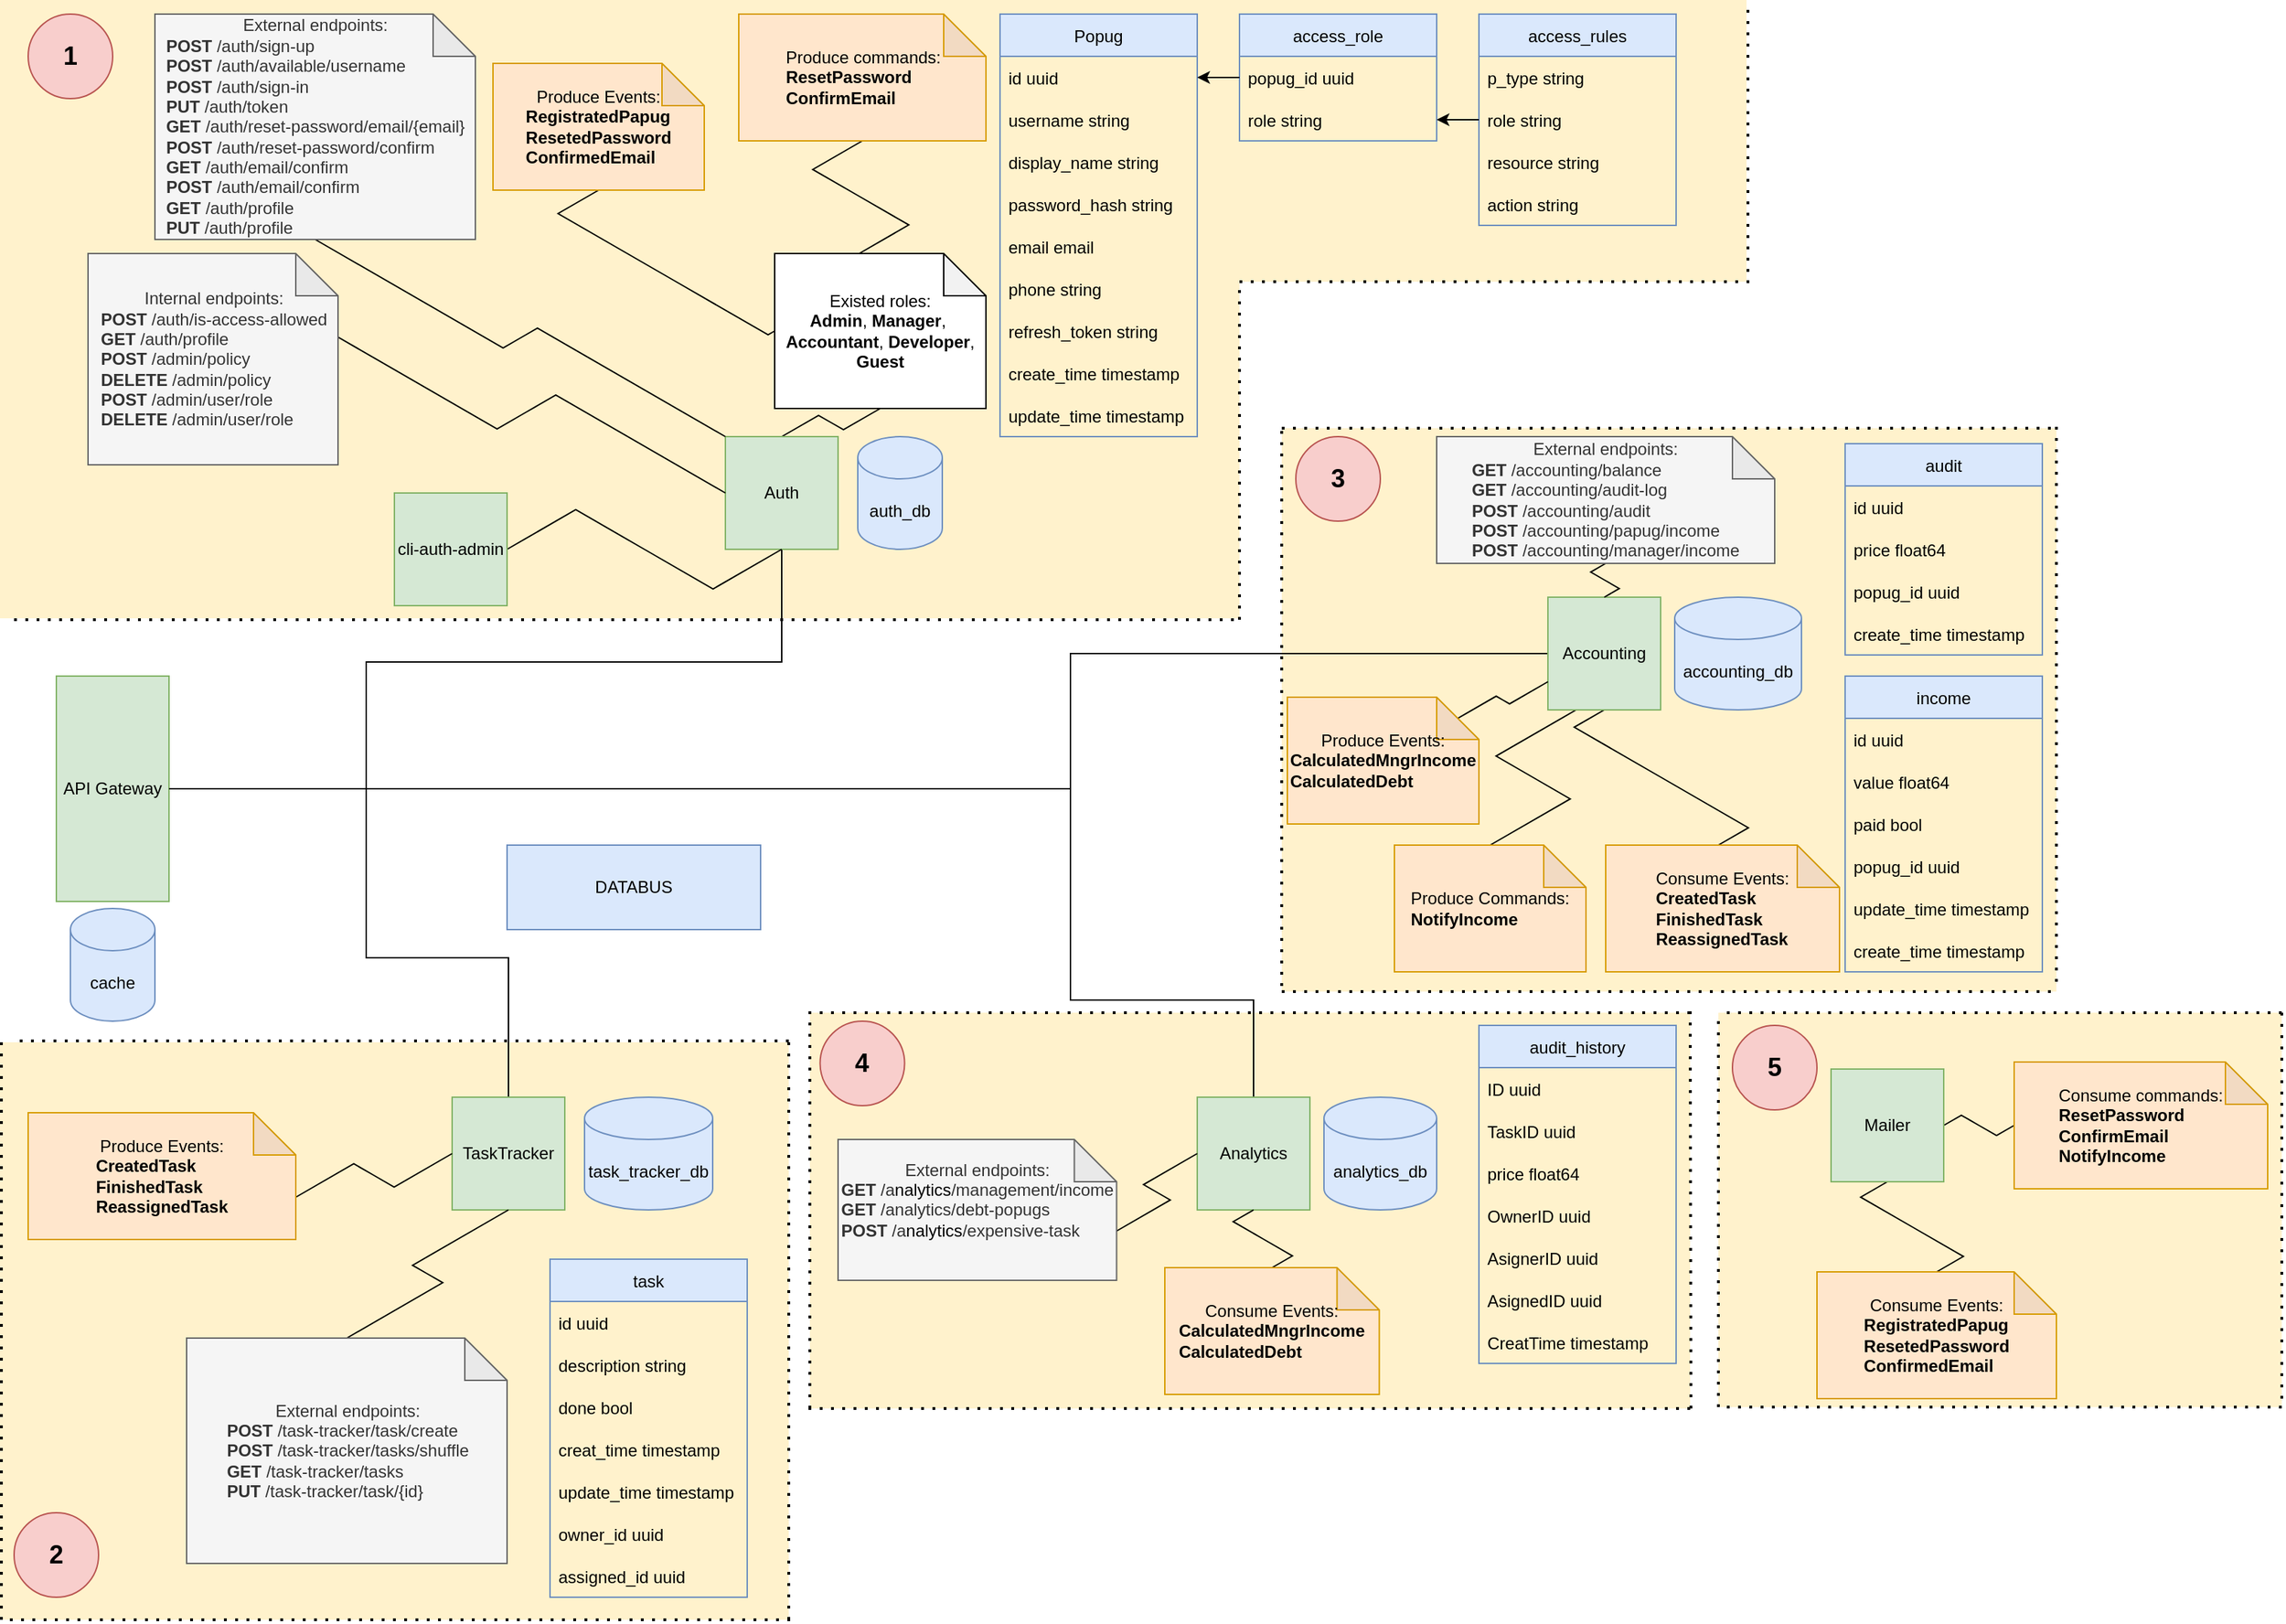 <mxfile version="18.0.0" type="device"><diagram id="__xToNq5GQ69KZgp6MwL" name="Страница 1"><mxGraphModel dx="1106" dy="796" grid="1" gridSize="10" guides="1" tooltips="1" connect="1" arrows="1" fold="1" page="1" pageScale="1" pageWidth="1654" pageHeight="1169" math="0" shadow="0"><root><mxCell id="0"/><mxCell id="1" parent="0"/><mxCell id="4u7bZz7aiI_gYYsydLOz-188" value="" style="rounded=0;whiteSpace=wrap;html=1;fontSize=18;fillColor=#fff2cc;strokeColor=none;fontColor=none;noLabel=1;" parent="1" vertex="1"><mxGeometry y="740" width="560" height="410" as="geometry"/></mxCell><mxCell id="4u7bZz7aiI_gYYsydLOz-187" value="" style="rounded=0;whiteSpace=wrap;html=1;fontSize=18;fillColor=#fff2cc;strokeColor=none;fontColor=none;noLabel=1;" parent="1" vertex="1"><mxGeometry x="575" y="719" width="625" height="281" as="geometry"/></mxCell><mxCell id="4u7bZz7aiI_gYYsydLOz-186" value="" style="rounded=0;whiteSpace=wrap;html=1;fontSize=18;fillColor=#fff2cc;strokeColor=none;fontColor=none;noLabel=1;" parent="1" vertex="1"><mxGeometry x="1220" y="719" width="400" height="280" as="geometry"/></mxCell><mxCell id="4u7bZz7aiI_gYYsydLOz-185" value="" style="rounded=0;whiteSpace=wrap;html=1;fontSize=18;fillColor=#fff2cc;strokeColor=none;fontColor=none;noLabel=1;" parent="1" vertex="1"><mxGeometry x="910" y="304" width="550" height="400" as="geometry"/></mxCell><mxCell id="4u7bZz7aiI_gYYsydLOz-184" value="" style="rounded=0;whiteSpace=wrap;html=1;fontSize=18;fillColor=#fff2cc;strokeColor=none;fontColor=none;noLabel=1;" parent="1" vertex="1"><mxGeometry x="880" width="360" height="200" as="geometry"/></mxCell><mxCell id="4u7bZz7aiI_gYYsydLOz-183" value="" style="rounded=0;whiteSpace=wrap;html=1;fontSize=18;fillColor=#fff2cc;strokeColor=none;fontColor=none;noLabel=1;" parent="1" vertex="1"><mxGeometry width="880" height="439" as="geometry"/></mxCell><mxCell id="4u7bZz7aiI_gYYsydLOz-97" style="edgeStyle=orthogonalEdgeStyle;rounded=0;orthogonalLoop=1;jettySize=auto;html=1;exitX=1;exitY=0.5;exitDx=0;exitDy=0;entryX=0.5;entryY=1;entryDx=0;entryDy=0;startArrow=none;startFill=0;endArrow=none;endFill=0;elbow=vertical;" parent="1" source="4u7bZz7aiI_gYYsydLOz-1" target="4u7bZz7aiI_gYYsydLOz-2" edge="1"><mxGeometry relative="1" as="geometry"><Array as="points"><mxPoint x="260" y="560"/><mxPoint x="260" y="470"/><mxPoint x="555" y="470"/></Array></mxGeometry></mxCell><mxCell id="4u7bZz7aiI_gYYsydLOz-128" style="edgeStyle=orthogonalEdgeStyle;rounded=0;orthogonalLoop=1;jettySize=auto;html=1;exitX=1;exitY=0.5;exitDx=0;exitDy=0;entryX=0;entryY=0.5;entryDx=0;entryDy=0;startArrow=none;startFill=0;endArrow=none;endFill=0;" parent="1" source="4u7bZz7aiI_gYYsydLOz-1" target="4u7bZz7aiI_gYYsydLOz-102" edge="1"><mxGeometry relative="1" as="geometry"><Array as="points"><mxPoint x="760" y="560"/><mxPoint x="760" y="464"/></Array></mxGeometry></mxCell><mxCell id="4u7bZz7aiI_gYYsydLOz-129" style="edgeStyle=orthogonalEdgeStyle;rounded=0;orthogonalLoop=1;jettySize=auto;html=1;exitX=1;exitY=0.5;exitDx=0;exitDy=0;entryX=0.5;entryY=0;entryDx=0;entryDy=0;startArrow=none;startFill=0;endArrow=none;endFill=0;" parent="1" source="4u7bZz7aiI_gYYsydLOz-1" target="4u7bZz7aiI_gYYsydLOz-98" edge="1"><mxGeometry relative="1" as="geometry"><Array as="points"><mxPoint x="260" y="560"/><mxPoint x="260" y="680"/><mxPoint x="361" y="680"/></Array></mxGeometry></mxCell><mxCell id="4u7bZz7aiI_gYYsydLOz-1" value="API Gateway" style="rounded=0;whiteSpace=wrap;html=1;fillColor=#d5e8d4;strokeColor=#82b366;" parent="1" vertex="1"><mxGeometry x="40" y="480" width="80" height="160" as="geometry"/></mxCell><mxCell id="p-TZPxzxsnnMnJphkP3P-1" style="edgeStyle=isometricEdgeStyle;rounded=0;orthogonalLoop=1;jettySize=auto;html=1;exitX=0.5;exitY=0;exitDx=0;exitDy=0;entryX=0.5;entryY=1;entryDx=0;entryDy=0;entryPerimeter=0;endArrow=none;endFill=0;" edge="1" parent="1" source="4u7bZz7aiI_gYYsydLOz-2" target="4u7bZz7aiI_gYYsydLOz-53"><mxGeometry relative="1" as="geometry"/></mxCell><mxCell id="4u7bZz7aiI_gYYsydLOz-2" value="Auth" style="rounded=0;whiteSpace=wrap;html=1;fillColor=#d5e8d4;strokeColor=#82b366;" parent="1" vertex="1"><mxGeometry x="515" y="310" width="80" height="80" as="geometry"/></mxCell><mxCell id="4u7bZz7aiI_gYYsydLOz-6" value="task" style="swimlane;fontStyle=0;childLayout=stackLayout;horizontal=1;startSize=30;horizontalStack=0;resizeParent=1;resizeParentMax=0;resizeLast=0;collapsible=1;marginBottom=0;fillColor=#dae8fc;strokeColor=#6c8ebf;" parent="1" vertex="1"><mxGeometry x="390.5" y="894" width="140" height="240" as="geometry"/></mxCell><mxCell id="4u7bZz7aiI_gYYsydLOz-7" value="id uuid" style="text;strokeColor=none;fillColor=none;align=left;verticalAlign=middle;spacingLeft=4;spacingRight=4;overflow=hidden;points=[[0,0.5],[1,0.5]];portConstraint=eastwest;rotatable=0;" parent="4u7bZz7aiI_gYYsydLOz-6" vertex="1"><mxGeometry y="30" width="140" height="30" as="geometry"/></mxCell><mxCell id="4u7bZz7aiI_gYYsydLOz-8" value="description string" style="text;strokeColor=none;fillColor=none;align=left;verticalAlign=middle;spacingLeft=4;spacingRight=4;overflow=hidden;points=[[0,0.5],[1,0.5]];portConstraint=eastwest;rotatable=0;" parent="4u7bZz7aiI_gYYsydLOz-6" vertex="1"><mxGeometry y="60" width="140" height="30" as="geometry"/></mxCell><mxCell id="4u7bZz7aiI_gYYsydLOz-9" value="done bool" style="text;strokeColor=none;fillColor=none;align=left;verticalAlign=middle;spacingLeft=4;spacingRight=4;overflow=hidden;points=[[0,0.5],[1,0.5]];portConstraint=eastwest;rotatable=0;" parent="4u7bZz7aiI_gYYsydLOz-6" vertex="1"><mxGeometry y="90" width="140" height="30" as="geometry"/></mxCell><mxCell id="4u7bZz7aiI_gYYsydLOz-12" value="creat_time timestamp" style="text;strokeColor=none;fillColor=none;align=left;verticalAlign=middle;spacingLeft=4;spacingRight=4;overflow=hidden;points=[[0,0.5],[1,0.5]];portConstraint=eastwest;rotatable=0;" parent="4u7bZz7aiI_gYYsydLOz-6" vertex="1"><mxGeometry y="120" width="140" height="30" as="geometry"/></mxCell><mxCell id="4u7bZz7aiI_gYYsydLOz-13" value="update_time timestamp" style="text;strokeColor=none;fillColor=none;align=left;verticalAlign=middle;spacingLeft=4;spacingRight=4;overflow=hidden;points=[[0,0.5],[1,0.5]];portConstraint=eastwest;rotatable=0;" parent="4u7bZz7aiI_gYYsydLOz-6" vertex="1"><mxGeometry y="150" width="140" height="30" as="geometry"/></mxCell><mxCell id="4u7bZz7aiI_gYYsydLOz-10" value="owner_id uuid" style="text;strokeColor=none;fillColor=none;align=left;verticalAlign=middle;spacingLeft=4;spacingRight=4;overflow=hidden;points=[[0,0.5],[1,0.5]];portConstraint=eastwest;rotatable=0;" parent="4u7bZz7aiI_gYYsydLOz-6" vertex="1"><mxGeometry y="180" width="140" height="30" as="geometry"/></mxCell><mxCell id="4u7bZz7aiI_gYYsydLOz-11" value="assigned_id uuid" style="text;strokeColor=none;fillColor=none;align=left;verticalAlign=middle;spacingLeft=4;spacingRight=4;overflow=hidden;points=[[0,0.5],[1,0.5]];portConstraint=eastwest;rotatable=0;" parent="4u7bZz7aiI_gYYsydLOz-6" vertex="1"><mxGeometry y="210" width="140" height="30" as="geometry"/></mxCell><mxCell id="p-TZPxzxsnnMnJphkP3P-7" style="edgeStyle=isometricEdgeStyle;rounded=0;orthogonalLoop=1;jettySize=auto;html=1;exitX=1;exitY=0.5;exitDx=0;exitDy=0;entryX=0;entryY=0.5;entryDx=0;entryDy=0;entryPerimeter=0;endArrow=none;endFill=0;" edge="1" parent="1" source="4u7bZz7aiI_gYYsydLOz-49" target="p-TZPxzxsnnMnJphkP3P-6"><mxGeometry relative="1" as="geometry"/></mxCell><mxCell id="p-TZPxzxsnnMnJphkP3P-9" style="edgeStyle=isometricEdgeStyle;rounded=0;orthogonalLoop=1;jettySize=auto;html=1;exitX=0.5;exitY=1;exitDx=0;exitDy=0;entryX=0.5;entryY=0;entryDx=0;entryDy=0;entryPerimeter=0;endArrow=none;endFill=0;" edge="1" parent="1" source="4u7bZz7aiI_gYYsydLOz-49" target="p-TZPxzxsnnMnJphkP3P-8"><mxGeometry relative="1" as="geometry"/></mxCell><mxCell id="4u7bZz7aiI_gYYsydLOz-49" value="Mailer" style="rounded=0;whiteSpace=wrap;html=1;fillColor=#d5e8d4;strokeColor=#82b366;" parent="1" vertex="1"><mxGeometry x="1300" y="759" width="80" height="80" as="geometry"/></mxCell><mxCell id="4u7bZz7aiI_gYYsydLOz-52" value="auth_db" style="shape=cylinder3;whiteSpace=wrap;html=1;boundedLbl=1;backgroundOutline=1;size=15;fillColor=#dae8fc;strokeColor=#6c8ebf;" parent="1" vertex="1"><mxGeometry x="609" y="310" width="60" height="80" as="geometry"/></mxCell><mxCell id="4u7bZz7aiI_gYYsydLOz-53" value="Existed roles:&lt;br&gt;&lt;b&gt;Admin&lt;/b&gt;, &lt;b&gt;Manager&lt;/b&gt;,&amp;nbsp;&lt;br&gt;&lt;b&gt;Accountant&lt;/b&gt;, &lt;b&gt;Developer&lt;/b&gt;, &lt;b&gt;Guest&lt;/b&gt;" style="shape=note;whiteSpace=wrap;html=1;backgroundOutline=1;darkOpacity=0.05;" parent="1" vertex="1"><mxGeometry x="550" y="180" width="150" height="110" as="geometry"/></mxCell><mxCell id="4u7bZz7aiI_gYYsydLOz-59" style="edgeStyle=isometricEdgeStyle;rounded=0;orthogonalLoop=1;jettySize=auto;html=1;exitX=0.5;exitY=1;exitDx=0;exitDy=0;exitPerimeter=0;entryX=0;entryY=0;entryDx=0;entryDy=0;endArrow=none;endFill=0;elbow=vertical;" parent="1" source="4u7bZz7aiI_gYYsydLOz-58" target="4u7bZz7aiI_gYYsydLOz-2" edge="1"><mxGeometry relative="1" as="geometry"/></mxCell><mxCell id="4u7bZz7aiI_gYYsydLOz-58" value="External endpoints:&lt;br&gt;&lt;div style=&quot;text-align: justify&quot;&gt;&lt;b&gt;POST&lt;/b&gt;&lt;span&gt; /auth/sign-up&lt;/span&gt;&lt;/div&gt;&lt;div style=&quot;text-align: justify&quot;&gt;&lt;b&gt;POST&lt;/b&gt; /auth/available/username&lt;br&gt;&lt;/div&gt;&lt;b&gt;&lt;div style=&quot;text-align: justify&quot;&gt;&lt;b&gt;POST&lt;/b&gt;&lt;span style=&quot;font-weight: normal&quot;&gt; /auth/sign-in&lt;/span&gt;&lt;/div&gt;&lt;/b&gt;&lt;b&gt;&lt;div style=&quot;text-align: justify&quot;&gt;&lt;b&gt;PUT&lt;/b&gt;&lt;span style=&quot;font-weight: normal&quot;&gt; /auth/token&lt;/span&gt;&lt;/div&gt;&lt;/b&gt;&lt;b&gt;&lt;div style=&quot;text-align: justify&quot;&gt;&lt;b&gt;GET&lt;/b&gt;&lt;span style=&quot;font-weight: normal&quot;&gt; /auth/reset-password/email/{email}&lt;/span&gt;&lt;/div&gt;&lt;/b&gt;&lt;b&gt;&lt;div style=&quot;text-align: justify&quot;&gt;&lt;b&gt;POST&lt;/b&gt;&lt;span style=&quot;font-weight: normal&quot;&gt; /auth/reset-password/confirm&lt;/span&gt;&lt;/div&gt;&lt;/b&gt;&lt;b&gt;&lt;div style=&quot;text-align: justify&quot;&gt;&lt;b&gt;GET&lt;/b&gt;&lt;span style=&quot;font-weight: normal&quot;&gt; /auth/email/confirm&lt;/span&gt;&lt;/div&gt;&lt;/b&gt;&lt;b&gt;&lt;div style=&quot;text-align: justify&quot;&gt;&lt;b&gt;POST&lt;/b&gt;&lt;span style=&quot;font-weight: normal&quot;&gt; /auth/email/confirm&lt;/span&gt;&lt;/div&gt;&lt;/b&gt;&lt;b&gt;&lt;div style=&quot;text-align: justify&quot;&gt;&lt;b&gt;GET&lt;/b&gt;&lt;span style=&quot;font-weight: normal&quot;&gt; /auth/profile&lt;/span&gt;&lt;/div&gt;&lt;/b&gt;&lt;b&gt;&lt;div style=&quot;text-align: justify&quot;&gt;&lt;b&gt;PUT&lt;/b&gt;&lt;span style=&quot;font-weight: normal&quot;&gt; /auth/profile&lt;/span&gt;&lt;/div&gt;&lt;/b&gt;" style="shape=note;whiteSpace=wrap;html=1;backgroundOutline=1;darkOpacity=0.05;fillColor=#f5f5f5;fontColor=#333333;strokeColor=#666666;" parent="1" vertex="1"><mxGeometry x="110" y="10" width="227.5" height="160" as="geometry"/></mxCell><mxCell id="4u7bZz7aiI_gYYsydLOz-61" style="edgeStyle=isometricEdgeStyle;rounded=0;orthogonalLoop=1;jettySize=auto;html=1;exitX=0;exitY=0;exitDx=170;exitDy=55;exitPerimeter=0;entryX=0;entryY=0.5;entryDx=0;entryDy=0;endArrow=none;endFill=0;elbow=vertical;" parent="1" source="4u7bZz7aiI_gYYsydLOz-60" target="4u7bZz7aiI_gYYsydLOz-2" edge="1"><mxGeometry relative="1" as="geometry"/></mxCell><mxCell id="4u7bZz7aiI_gYYsydLOz-60" value="Internal endpoints:&lt;br&gt;&lt;div style=&quot;text-align: justify&quot;&gt;&lt;b&gt;POST&lt;/b&gt;&lt;span&gt; /auth/&lt;/span&gt;&lt;span&gt;is-access-allowed&lt;/span&gt;&lt;/div&gt;&lt;div style=&quot;text-align: justify&quot;&gt;&lt;b&gt;GET&lt;/b&gt;&amp;nbsp;/auth/profile&lt;span&gt;&lt;br&gt;&lt;/span&gt;&lt;/div&gt;&lt;div style=&quot;text-align: justify&quot;&gt;&lt;b&gt;POST&lt;/b&gt; /admin/policy&lt;/div&gt;&lt;div style=&quot;text-align: justify&quot;&gt;&lt;b&gt;DELETE&lt;/b&gt; /admin/policy&lt;/div&gt;&lt;div style=&quot;text-align: justify&quot;&gt;&lt;b&gt;POST&lt;/b&gt; /admin/user/role&lt;/div&gt;&lt;div style=&quot;text-align: justify&quot;&gt;&lt;b&gt;DELETE&lt;/b&gt; /admin/user/role&lt;/div&gt;" style="shape=note;whiteSpace=wrap;html=1;backgroundOutline=1;darkOpacity=0.05;fillColor=#f5f5f5;fontColor=#333333;strokeColor=#666666;" parent="1" vertex="1"><mxGeometry x="62.5" y="180" width="177.5" height="150" as="geometry"/></mxCell><mxCell id="4u7bZz7aiI_gYYsydLOz-63" value="Popug" style="swimlane;fontStyle=0;childLayout=stackLayout;horizontal=1;startSize=30;horizontalStack=0;resizeParent=1;resizeParentMax=0;resizeLast=0;collapsible=1;marginBottom=0;fillColor=#dae8fc;strokeColor=#6c8ebf;" parent="1" vertex="1"><mxGeometry x="710" y="10" width="140" height="300" as="geometry"/></mxCell><mxCell id="4u7bZz7aiI_gYYsydLOz-64" value="id uuid" style="text;strokeColor=none;fillColor=none;align=left;verticalAlign=middle;spacingLeft=4;spacingRight=4;overflow=hidden;points=[[0,0.5],[1,0.5]];portConstraint=eastwest;rotatable=0;" parent="4u7bZz7aiI_gYYsydLOz-63" vertex="1"><mxGeometry y="30" width="140" height="30" as="geometry"/></mxCell><mxCell id="4u7bZz7aiI_gYYsydLOz-65" value="username string" style="text;strokeColor=none;fillColor=none;align=left;verticalAlign=middle;spacingLeft=4;spacingRight=4;overflow=hidden;points=[[0,0.5],[1,0.5]];portConstraint=eastwest;rotatable=0;" parent="4u7bZz7aiI_gYYsydLOz-63" vertex="1"><mxGeometry y="60" width="140" height="30" as="geometry"/></mxCell><mxCell id="4u7bZz7aiI_gYYsydLOz-66" value="display_name string" style="text;strokeColor=none;fillColor=none;align=left;verticalAlign=middle;spacingLeft=4;spacingRight=4;overflow=hidden;points=[[0,0.5],[1,0.5]];portConstraint=eastwest;rotatable=0;" parent="4u7bZz7aiI_gYYsydLOz-63" vertex="1"><mxGeometry y="90" width="140" height="30" as="geometry"/></mxCell><mxCell id="4u7bZz7aiI_gYYsydLOz-67" value="password_hash string" style="text;strokeColor=none;fillColor=none;align=left;verticalAlign=middle;spacingLeft=4;spacingRight=4;overflow=hidden;points=[[0,0.5],[1,0.5]];portConstraint=eastwest;rotatable=0;" parent="4u7bZz7aiI_gYYsydLOz-63" vertex="1"><mxGeometry y="120" width="140" height="30" as="geometry"/></mxCell><mxCell id="4u7bZz7aiI_gYYsydLOz-68" value="email email" style="text;strokeColor=none;fillColor=none;align=left;verticalAlign=middle;spacingLeft=4;spacingRight=4;overflow=hidden;points=[[0,0.5],[1,0.5]];portConstraint=eastwest;rotatable=0;" parent="4u7bZz7aiI_gYYsydLOz-63" vertex="1"><mxGeometry y="150" width="140" height="30" as="geometry"/></mxCell><mxCell id="4u7bZz7aiI_gYYsydLOz-69" value="phone string" style="text;strokeColor=none;fillColor=none;align=left;verticalAlign=middle;spacingLeft=4;spacingRight=4;overflow=hidden;points=[[0,0.5],[1,0.5]];portConstraint=eastwest;rotatable=0;" parent="4u7bZz7aiI_gYYsydLOz-63" vertex="1"><mxGeometry y="180" width="140" height="30" as="geometry"/></mxCell><mxCell id="4u7bZz7aiI_gYYsydLOz-70" value="refresh_token string" style="text;strokeColor=none;fillColor=none;align=left;verticalAlign=middle;spacingLeft=4;spacingRight=4;overflow=hidden;points=[[0,0.5],[1,0.5]];portConstraint=eastwest;rotatable=0;" parent="4u7bZz7aiI_gYYsydLOz-63" vertex="1"><mxGeometry y="210" width="140" height="30" as="geometry"/></mxCell><mxCell id="4u7bZz7aiI_gYYsydLOz-71" value="create_time timestamp" style="text;strokeColor=none;fillColor=none;align=left;verticalAlign=middle;spacingLeft=4;spacingRight=4;overflow=hidden;points=[[0,0.5],[1,0.5]];portConstraint=eastwest;rotatable=0;" parent="4u7bZz7aiI_gYYsydLOz-63" vertex="1"><mxGeometry y="240" width="140" height="30" as="geometry"/></mxCell><mxCell id="4u7bZz7aiI_gYYsydLOz-72" value="update_time timestamp" style="text;strokeColor=none;fillColor=none;align=left;verticalAlign=middle;spacingLeft=4;spacingRight=4;overflow=hidden;points=[[0,0.5],[1,0.5]];portConstraint=eastwest;rotatable=0;" parent="4u7bZz7aiI_gYYsydLOz-63" vertex="1"><mxGeometry y="270" width="140" height="30" as="geometry"/></mxCell><mxCell id="4u7bZz7aiI_gYYsydLOz-73" value="access_role" style="swimlane;fontStyle=0;childLayout=stackLayout;horizontal=1;startSize=30;horizontalStack=0;resizeParent=1;resizeParentMax=0;resizeLast=0;collapsible=1;marginBottom=0;fillColor=#dae8fc;strokeColor=#6c8ebf;" parent="1" vertex="1"><mxGeometry x="880" y="10" width="140" height="90" as="geometry"/></mxCell><mxCell id="4u7bZz7aiI_gYYsydLOz-74" value="popug_id uuid" style="text;strokeColor=none;fillColor=none;align=left;verticalAlign=middle;spacingLeft=4;spacingRight=4;overflow=hidden;points=[[0,0.5],[1,0.5]];portConstraint=eastwest;rotatable=0;" parent="4u7bZz7aiI_gYYsydLOz-73" vertex="1"><mxGeometry y="30" width="140" height="30" as="geometry"/></mxCell><mxCell id="4u7bZz7aiI_gYYsydLOz-75" value="role string" style="text;strokeColor=none;fillColor=none;align=left;verticalAlign=middle;spacingLeft=4;spacingRight=4;overflow=hidden;points=[[0,0.5],[1,0.5]];portConstraint=eastwest;rotatable=0;" parent="4u7bZz7aiI_gYYsydLOz-73" vertex="1"><mxGeometry y="60" width="140" height="30" as="geometry"/></mxCell><mxCell id="4u7bZz7aiI_gYYsydLOz-83" value="access_rules" style="swimlane;fontStyle=0;childLayout=stackLayout;horizontal=1;startSize=30;horizontalStack=0;resizeParent=1;resizeParentMax=0;resizeLast=0;collapsible=1;marginBottom=0;fillColor=#dae8fc;strokeColor=#6c8ebf;" parent="1" vertex="1"><mxGeometry x="1050" y="10" width="140" height="150" as="geometry"/></mxCell><mxCell id="4u7bZz7aiI_gYYsydLOz-84" value="p_type string" style="text;strokeColor=none;fillColor=none;align=left;verticalAlign=middle;spacingLeft=4;spacingRight=4;overflow=hidden;points=[[0,0.5],[1,0.5]];portConstraint=eastwest;rotatable=0;" parent="4u7bZz7aiI_gYYsydLOz-83" vertex="1"><mxGeometry y="30" width="140" height="30" as="geometry"/></mxCell><mxCell id="4u7bZz7aiI_gYYsydLOz-85" value="role string" style="text;strokeColor=none;fillColor=none;align=left;verticalAlign=middle;spacingLeft=4;spacingRight=4;overflow=hidden;points=[[0,0.5],[1,0.5]];portConstraint=eastwest;rotatable=0;" parent="4u7bZz7aiI_gYYsydLOz-83" vertex="1"><mxGeometry y="60" width="140" height="30" as="geometry"/></mxCell><mxCell id="4u7bZz7aiI_gYYsydLOz-86" value="resource string" style="text;strokeColor=none;fillColor=none;align=left;verticalAlign=middle;spacingLeft=4;spacingRight=4;overflow=hidden;points=[[0,0.5],[1,0.5]];portConstraint=eastwest;rotatable=0;" parent="4u7bZz7aiI_gYYsydLOz-83" vertex="1"><mxGeometry y="90" width="140" height="30" as="geometry"/></mxCell><mxCell id="4u7bZz7aiI_gYYsydLOz-87" value="action string" style="text;strokeColor=none;fillColor=none;align=left;verticalAlign=middle;spacingLeft=4;spacingRight=4;overflow=hidden;points=[[0,0.5],[1,0.5]];portConstraint=eastwest;rotatable=0;" parent="4u7bZz7aiI_gYYsydLOz-83" vertex="1"><mxGeometry y="120" width="140" height="30" as="geometry"/></mxCell><mxCell id="4u7bZz7aiI_gYYsydLOz-90" style="rounded=0;orthogonalLoop=1;jettySize=auto;html=1;exitX=1;exitY=0.5;exitDx=0;exitDy=0;entryX=0;entryY=0.5;entryDx=0;entryDy=0;endArrow=none;endFill=0;elbow=vertical;startArrow=classic;startFill=1;" parent="1" source="4u7bZz7aiI_gYYsydLOz-64" target="4u7bZz7aiI_gYYsydLOz-74" edge="1"><mxGeometry relative="1" as="geometry"/></mxCell><mxCell id="4u7bZz7aiI_gYYsydLOz-92" style="edgeStyle=none;rounded=0;orthogonalLoop=1;jettySize=auto;html=1;exitX=1;exitY=0.5;exitDx=0;exitDy=0;entryX=0;entryY=0.5;entryDx=0;entryDy=0;startArrow=classic;startFill=1;endArrow=none;endFill=0;elbow=vertical;" parent="1" source="4u7bZz7aiI_gYYsydLOz-75" target="4u7bZz7aiI_gYYsydLOz-85" edge="1"><mxGeometry relative="1" as="geometry"/></mxCell><mxCell id="4u7bZz7aiI_gYYsydLOz-93" value="" style="endArrow=none;dashed=1;html=1;dashPattern=1 3;strokeWidth=2;rounded=0;elbow=vertical;" parent="1" edge="1"><mxGeometry width="50" height="50" relative="1" as="geometry"><mxPoint x="10" y="440" as="sourcePoint"/><mxPoint x="880" y="440" as="targetPoint"/></mxGeometry></mxCell><mxCell id="4u7bZz7aiI_gYYsydLOz-94" value="" style="endArrow=none;dashed=1;html=1;dashPattern=1 3;strokeWidth=2;rounded=0;elbow=vertical;" parent="1" edge="1"><mxGeometry width="50" height="50" relative="1" as="geometry"><mxPoint x="880" y="440" as="sourcePoint"/><mxPoint x="880" y="200" as="targetPoint"/></mxGeometry></mxCell><mxCell id="4u7bZz7aiI_gYYsydLOz-95" value="" style="endArrow=none;dashed=1;html=1;dashPattern=1 3;strokeWidth=2;rounded=0;elbow=vertical;" parent="1" edge="1"><mxGeometry width="50" height="50" relative="1" as="geometry"><mxPoint x="880" y="200" as="sourcePoint"/><mxPoint x="1240" y="200" as="targetPoint"/><Array as="points"><mxPoint x="1070" y="200"/></Array></mxGeometry></mxCell><mxCell id="4u7bZz7aiI_gYYsydLOz-96" value="" style="endArrow=none;dashed=1;html=1;dashPattern=1 3;strokeWidth=2;rounded=0;elbow=vertical;" parent="1" edge="1"><mxGeometry width="50" height="50" relative="1" as="geometry"><mxPoint x="1241" y="201" as="sourcePoint"/><mxPoint x="1241" y="1" as="targetPoint"/></mxGeometry></mxCell><mxCell id="4u7bZz7aiI_gYYsydLOz-98" value="TaskTracker" style="whiteSpace=wrap;html=1;aspect=fixed;fillColor=#d5e8d4;strokeColor=#82b366;" parent="1" vertex="1"><mxGeometry x="321" y="779" width="80" height="80" as="geometry"/></mxCell><mxCell id="4u7bZz7aiI_gYYsydLOz-99" value="task_tracker_db" style="shape=cylinder3;whiteSpace=wrap;html=1;boundedLbl=1;backgroundOutline=1;size=15;fillColor=#dae8fc;strokeColor=#6c8ebf;" parent="1" vertex="1"><mxGeometry x="415" y="779" width="91" height="80" as="geometry"/></mxCell><mxCell id="4u7bZz7aiI_gYYsydLOz-101" style="edgeStyle=isometricEdgeStyle;rounded=0;orthogonalLoop=1;jettySize=auto;html=1;exitX=0.5;exitY=0;exitDx=0;exitDy=0;exitPerimeter=0;entryX=0.5;entryY=1;entryDx=0;entryDy=0;startArrow=none;startFill=0;endArrow=none;endFill=0;" parent="1" source="4u7bZz7aiI_gYYsydLOz-100" target="4u7bZz7aiI_gYYsydLOz-98" edge="1"><mxGeometry relative="1" as="geometry"/></mxCell><mxCell id="4u7bZz7aiI_gYYsydLOz-100" value="External endpoints:&lt;br&gt;&lt;div style=&quot;text-align: justify&quot;&gt;&lt;b&gt;POST&lt;/b&gt;&lt;span&gt; /task-tracker/task/create&lt;/span&gt;&lt;/div&gt;&lt;div style=&quot;text-align: justify&quot;&gt;&lt;b&gt;POST&lt;/b&gt;&amp;nbsp;/task-tracker/tasks/shuffle&lt;span&gt;&lt;br&gt;&lt;/span&gt;&lt;/div&gt;&lt;div style=&quot;text-align: justify&quot;&gt;&lt;b&gt;GET&lt;/b&gt; /task-tracker/tasks&lt;br&gt;&lt;/div&gt;&lt;div style=&quot;text-align: justify&quot;&gt;&lt;b&gt;PUT&lt;/b&gt; /task-tracker/task/{id}&lt;/div&gt;" style="shape=note;whiteSpace=wrap;html=1;backgroundOutline=1;darkOpacity=0.05;fillColor=#f5f5f5;fontColor=#333333;strokeColor=#666666;" parent="1" vertex="1"><mxGeometry x="132.5" y="950" width="227.5" height="160" as="geometry"/></mxCell><mxCell id="4u7bZz7aiI_gYYsydLOz-121" style="edgeStyle=isometricEdgeStyle;rounded=0;orthogonalLoop=1;jettySize=auto;html=1;exitX=0.25;exitY=1;exitDx=0;exitDy=0;entryX=0.5;entryY=0;entryDx=0;entryDy=0;entryPerimeter=0;startArrow=none;startFill=0;endArrow=none;endFill=0;" parent="1" source="4u7bZz7aiI_gYYsydLOz-102" target="4u7bZz7aiI_gYYsydLOz-120" edge="1"><mxGeometry relative="1" as="geometry"/></mxCell><mxCell id="p-TZPxzxsnnMnJphkP3P-12" style="edgeStyle=isometricEdgeStyle;rounded=0;orthogonalLoop=1;jettySize=auto;html=1;exitX=0.5;exitY=1;exitDx=0;exitDy=0;entryX=0;entryY=0;entryDx=80;entryDy=0;entryPerimeter=0;endArrow=none;endFill=0;" edge="1" parent="1" source="4u7bZz7aiI_gYYsydLOz-102" target="p-TZPxzxsnnMnJphkP3P-10"><mxGeometry relative="1" as="geometry"/></mxCell><mxCell id="4u7bZz7aiI_gYYsydLOz-102" value="Accounting" style="whiteSpace=wrap;html=1;aspect=fixed;fillColor=#d5e8d4;strokeColor=#82b366;" parent="1" vertex="1"><mxGeometry x="1099" y="424" width="80" height="80" as="geometry"/></mxCell><mxCell id="4u7bZz7aiI_gYYsydLOz-103" value="accounting_db" style="shape=cylinder3;whiteSpace=wrap;html=1;boundedLbl=1;backgroundOutline=1;size=15;fillColor=#dae8fc;strokeColor=#6c8ebf;" parent="1" vertex="1"><mxGeometry x="1189" y="424" width="90" height="80" as="geometry"/></mxCell><mxCell id="4u7bZz7aiI_gYYsydLOz-104" value="cache" style="shape=cylinder3;whiteSpace=wrap;html=1;boundedLbl=1;backgroundOutline=1;size=15;fillColor=#dae8fc;strokeColor=#6c8ebf;" parent="1" vertex="1"><mxGeometry x="50" y="645" width="60" height="80" as="geometry"/></mxCell><mxCell id="4u7bZz7aiI_gYYsydLOz-105" value="audit" style="swimlane;fontStyle=0;childLayout=stackLayout;horizontal=1;startSize=30;horizontalStack=0;resizeParent=1;resizeParentMax=0;resizeLast=0;collapsible=1;marginBottom=0;fillColor=#dae8fc;strokeColor=#6c8ebf;" parent="1" vertex="1"><mxGeometry x="1310" y="315" width="140" height="150" as="geometry"/></mxCell><mxCell id="4u7bZz7aiI_gYYsydLOz-106" value="id uuid" style="text;strokeColor=none;fillColor=none;align=left;verticalAlign=middle;spacingLeft=4;spacingRight=4;overflow=hidden;points=[[0,0.5],[1,0.5]];portConstraint=eastwest;rotatable=0;" parent="4u7bZz7aiI_gYYsydLOz-105" vertex="1"><mxGeometry y="30" width="140" height="30" as="geometry"/></mxCell><mxCell id="4u7bZz7aiI_gYYsydLOz-108" value="price float64" style="text;strokeColor=none;fillColor=none;align=left;verticalAlign=middle;spacingLeft=4;spacingRight=4;overflow=hidden;points=[[0,0.5],[1,0.5]];portConstraint=eastwest;rotatable=0;" parent="4u7bZz7aiI_gYYsydLOz-105" vertex="1"><mxGeometry y="60" width="140" height="30" as="geometry"/></mxCell><mxCell id="4u7bZz7aiI_gYYsydLOz-113" value="popug_id uuid" style="text;strokeColor=none;fillColor=none;align=left;verticalAlign=middle;spacingLeft=4;spacingRight=4;overflow=hidden;points=[[0,0.5],[1,0.5]];portConstraint=eastwest;rotatable=0;" parent="4u7bZz7aiI_gYYsydLOz-105" vertex="1"><mxGeometry y="90" width="140" height="30" as="geometry"/></mxCell><mxCell id="4u7bZz7aiI_gYYsydLOz-109" value="create_time timestamp" style="text;strokeColor=none;fillColor=none;align=left;verticalAlign=middle;spacingLeft=4;spacingRight=4;overflow=hidden;points=[[0,0.5],[1,0.5]];portConstraint=eastwest;rotatable=0;" parent="4u7bZz7aiI_gYYsydLOz-105" vertex="1"><mxGeometry y="120" width="140" height="30" as="geometry"/></mxCell><mxCell id="4u7bZz7aiI_gYYsydLOz-115" style="edgeStyle=isometricEdgeStyle;rounded=0;orthogonalLoop=1;jettySize=auto;html=1;exitX=0.5;exitY=1;exitDx=0;exitDy=0;exitPerimeter=0;entryX=0.5;entryY=0;entryDx=0;entryDy=0;startArrow=none;startFill=0;endArrow=none;endFill=0;" parent="1" source="4u7bZz7aiI_gYYsydLOz-114" target="4u7bZz7aiI_gYYsydLOz-102" edge="1"><mxGeometry relative="1" as="geometry"/></mxCell><mxCell id="4u7bZz7aiI_gYYsydLOz-114" value="External endpoints:&lt;br&gt;&lt;div style=&quot;text-align: justify&quot;&gt;&lt;b&gt;GET&lt;/b&gt; /accounting/balance&lt;/div&gt;&lt;div style=&quot;text-align: justify&quot;&gt;&lt;b&gt;GET&lt;/b&gt; /accounting/audit-log&lt;/div&gt;&lt;div style=&quot;text-align: justify&quot;&gt;&lt;b&gt;POST&lt;/b&gt;&amp;nbsp;/accounting/audit&lt;br&gt;&lt;/div&gt;&lt;div style=&quot;text-align: justify&quot;&gt;&lt;b&gt;POST&lt;/b&gt;&amp;nbsp;/accounting/papug/income&lt;br&gt;&lt;/div&gt;&lt;div style=&quot;text-align: justify&quot;&gt;&lt;b&gt;POST&lt;/b&gt;&amp;nbsp;/accounting/manager/income&lt;br&gt;&lt;/div&gt;" style="shape=note;whiteSpace=wrap;html=1;backgroundOutline=1;darkOpacity=0.05;fillColor=#f5f5f5;fontColor=#333333;strokeColor=#666666;" parent="1" vertex="1"><mxGeometry x="1020" y="310" width="240" height="90" as="geometry"/></mxCell><mxCell id="4u7bZz7aiI_gYYsydLOz-117" value="DATABUS" style="rounded=0;whiteSpace=wrap;html=1;fillColor=#dae8fc;strokeColor=#6c8ebf;" parent="1" vertex="1"><mxGeometry x="360" y="600" width="180" height="60" as="geometry"/></mxCell><mxCell id="4u7bZz7aiI_gYYsydLOz-120" value="Produce Commands:&lt;br&gt;&lt;div style=&quot;text-align: justify&quot;&gt;&lt;b&gt;NotifyIncome&lt;/b&gt;&lt;/div&gt;" style="shape=note;whiteSpace=wrap;html=1;backgroundOutline=1;darkOpacity=0.05;fillColor=#ffe6cc;strokeColor=#d79b00;" parent="1" vertex="1"><mxGeometry x="990" y="600" width="136" height="90" as="geometry"/></mxCell><mxCell id="4u7bZz7aiI_gYYsydLOz-124" value="" style="endArrow=none;dashed=1;html=1;dashPattern=1 3;strokeWidth=2;rounded=0;" parent="1" edge="1"><mxGeometry width="50" height="50" relative="1" as="geometry"><mxPoint x="910" y="700" as="sourcePoint"/><mxPoint x="910" y="300" as="targetPoint"/></mxGeometry></mxCell><mxCell id="4u7bZz7aiI_gYYsydLOz-125" value="" style="endArrow=none;dashed=1;html=1;dashPattern=1 3;strokeWidth=2;rounded=0;entryX=1;entryY=1;entryDx=0;entryDy=0;" parent="1" edge="1" target="4u7bZz7aiI_gYYsydLOz-185"><mxGeometry width="50" height="50" relative="1" as="geometry"><mxPoint x="910" y="704" as="sourcePoint"/><mxPoint x="1320" y="703" as="targetPoint"/></mxGeometry></mxCell><mxCell id="4u7bZz7aiI_gYYsydLOz-126" value="" style="endArrow=none;dashed=1;html=1;dashPattern=1 3;strokeWidth=2;rounded=0;" parent="1" edge="1"><mxGeometry width="50" height="50" relative="1" as="geometry"><mxPoint x="1460" y="303" as="sourcePoint"/><mxPoint x="1460" y="703" as="targetPoint"/></mxGeometry></mxCell><mxCell id="4u7bZz7aiI_gYYsydLOz-127" value="" style="endArrow=none;dashed=1;html=1;dashPattern=1 3;strokeWidth=2;rounded=0;entryX=1;entryY=0;entryDx=0;entryDy=0;" parent="1" edge="1" target="4u7bZz7aiI_gYYsydLOz-185"><mxGeometry width="50" height="50" relative="1" as="geometry"><mxPoint x="910" y="304" as="sourcePoint"/><mxPoint x="1320" y="303" as="targetPoint"/></mxGeometry></mxCell><mxCell id="4u7bZz7aiI_gYYsydLOz-130" value="" style="endArrow=none;dashed=1;html=1;dashPattern=1 3;strokeWidth=2;rounded=0;" parent="1" edge="1"><mxGeometry width="50" height="50" relative="1" as="geometry"><mxPoint x="560" y="1150" as="sourcePoint"/><mxPoint x="560" y="734" as="targetPoint"/></mxGeometry></mxCell><mxCell id="4u7bZz7aiI_gYYsydLOz-131" value="" style="endArrow=none;dashed=1;html=1;dashPattern=1 3;strokeWidth=2;rounded=0;" parent="1" edge="1"><mxGeometry width="50" height="50" relative="1" as="geometry"><mxPoint x="561" y="1150" as="sourcePoint"/><mxPoint x="1" y="1150" as="targetPoint"/></mxGeometry></mxCell><mxCell id="4u7bZz7aiI_gYYsydLOz-132" value="" style="endArrow=none;dashed=1;html=1;dashPattern=1 3;strokeWidth=2;rounded=0;" parent="1" edge="1"><mxGeometry width="50" height="50" relative="1" as="geometry"><mxPoint x="1" y="740" as="sourcePoint"/><mxPoint x="1" y="1150" as="targetPoint"/></mxGeometry></mxCell><mxCell id="4u7bZz7aiI_gYYsydLOz-133" value="" style="endArrow=none;dashed=1;html=1;dashPattern=1 3;strokeWidth=2;rounded=0;" parent="1" edge="1"><mxGeometry width="50" height="50" relative="1" as="geometry"><mxPoint x="560" y="739" as="sourcePoint"/><mxPoint x="10" y="739" as="targetPoint"/></mxGeometry></mxCell><mxCell id="4u7bZz7aiI_gYYsydLOz-134" value="" style="endArrow=none;dashed=1;html=1;dashPattern=1 3;strokeWidth=2;rounded=0;" parent="1" edge="1"><mxGeometry width="50" height="50" relative="1" as="geometry"><mxPoint x="1220" y="999" as="sourcePoint"/><mxPoint x="1220" y="719" as="targetPoint"/></mxGeometry></mxCell><mxCell id="4u7bZz7aiI_gYYsydLOz-135" value="" style="endArrow=none;dashed=1;html=1;dashPattern=1 3;strokeWidth=2;rounded=0;" parent="1" edge="1"><mxGeometry width="50" height="50" relative="1" as="geometry"><mxPoint x="1620" y="719" as="sourcePoint"/><mxPoint x="1220" y="719" as="targetPoint"/></mxGeometry></mxCell><mxCell id="4u7bZz7aiI_gYYsydLOz-136" value="" style="endArrow=none;dashed=1;html=1;dashPattern=1 3;strokeWidth=2;rounded=0;" parent="1" edge="1"><mxGeometry width="50" height="50" relative="1" as="geometry"><mxPoint x="1620" y="719" as="sourcePoint"/><mxPoint x="1620" y="999" as="targetPoint"/></mxGeometry></mxCell><mxCell id="4u7bZz7aiI_gYYsydLOz-137" value="" style="endArrow=none;dashed=1;html=1;dashPattern=1 3;strokeWidth=2;rounded=0;exitX=1;exitY=1;exitDx=0;exitDy=0;" parent="1" edge="1" source="4u7bZz7aiI_gYYsydLOz-186"><mxGeometry width="50" height="50" relative="1" as="geometry"><mxPoint x="1460" y="999" as="sourcePoint"/><mxPoint x="1220" y="999" as="targetPoint"/></mxGeometry></mxCell><mxCell id="p-TZPxzxsnnMnJphkP3P-24" style="edgeStyle=orthogonalEdgeStyle;rounded=0;orthogonalLoop=1;jettySize=auto;html=1;exitX=0.5;exitY=0;exitDx=0;exitDy=0;entryX=1;entryY=0.5;entryDx=0;entryDy=0;endArrow=none;endFill=0;" edge="1" parent="1" source="4u7bZz7aiI_gYYsydLOz-138" target="4u7bZz7aiI_gYYsydLOz-1"><mxGeometry relative="1" as="geometry"><Array as="points"><mxPoint x="890" y="710"/><mxPoint x="760" y="710"/><mxPoint x="760" y="560"/></Array></mxGeometry></mxCell><mxCell id="4u7bZz7aiI_gYYsydLOz-138" value="Analytics" style="rounded=0;whiteSpace=wrap;html=1;fillColor=#d5e8d4;strokeColor=#82b366;" parent="1" vertex="1"><mxGeometry x="850" y="779" width="80" height="80" as="geometry"/></mxCell><mxCell id="4u7bZz7aiI_gYYsydLOz-140" value="analytics_db" style="shape=cylinder3;whiteSpace=wrap;html=1;boundedLbl=1;backgroundOutline=1;size=15;fillColor=#dae8fc;strokeColor=#6c8ebf;" parent="1" vertex="1"><mxGeometry x="940" y="779" width="80" height="80" as="geometry"/></mxCell><mxCell id="4u7bZz7aiI_gYYsydLOz-142" style="edgeStyle=isometricEdgeStyle;rounded=0;orthogonalLoop=1;jettySize=auto;html=1;exitX=0;exitY=0;exitDx=190;exitDy=60;exitPerimeter=0;entryX=0;entryY=0.5;entryDx=0;entryDy=0;startArrow=none;startFill=0;endArrow=none;endFill=0;" parent="1" source="4u7bZz7aiI_gYYsydLOz-141" target="4u7bZz7aiI_gYYsydLOz-98" edge="1"><mxGeometry relative="1" as="geometry"/></mxCell><mxCell id="4u7bZz7aiI_gYYsydLOz-141" value="Produce Events:&lt;br&gt;&lt;div style=&quot;text-align: justify&quot;&gt;&lt;b&gt;CreatedTask&lt;/b&gt;&lt;/div&gt;&lt;div style=&quot;text-align: justify&quot;&gt;&lt;b&gt;FinishedTask&lt;/b&gt;&lt;/div&gt;&lt;div style=&quot;text-align: justify&quot;&gt;&lt;b&gt;ReassignedTask&lt;/b&gt;&lt;/div&gt;" style="shape=note;whiteSpace=wrap;html=1;backgroundOutline=1;darkOpacity=0.05;fillColor=#ffe6cc;strokeColor=#d79b00;" parent="1" vertex="1"><mxGeometry x="20" y="790" width="190" height="90" as="geometry"/></mxCell><mxCell id="4u7bZz7aiI_gYYsydLOz-144" style="edgeStyle=isometricEdgeStyle;rounded=0;orthogonalLoop=1;jettySize=auto;html=1;exitX=0.5;exitY=0;exitDx=0;exitDy=0;exitPerimeter=0;entryX=0.5;entryY=1;entryDx=0;entryDy=0;startArrow=none;startFill=0;endArrow=none;endFill=0;" parent="1" source="4u7bZz7aiI_gYYsydLOz-143" target="4u7bZz7aiI_gYYsydLOz-138" edge="1"><mxGeometry relative="1" as="geometry"/></mxCell><mxCell id="4u7bZz7aiI_gYYsydLOz-143" value="Consume Events:&lt;br&gt;&lt;div style=&quot;text-align: justify&quot;&gt;&lt;b&gt;CalculatedMngrIncome&lt;/b&gt;&lt;b&gt;&lt;br&gt;&lt;/b&gt;&lt;/div&gt;&lt;div style=&quot;text-align: justify&quot;&gt;&lt;b&gt;CalculatedDebt&lt;/b&gt;&lt;/div&gt;" style="shape=note;whiteSpace=wrap;html=1;backgroundOutline=1;darkOpacity=0.05;fillColor=#ffe6cc;strokeColor=#d79b00;" parent="1" vertex="1"><mxGeometry x="827" y="900" width="152.25" height="90" as="geometry"/></mxCell><mxCell id="4u7bZz7aiI_gYYsydLOz-146" value="audit_history" style="swimlane;fontStyle=0;childLayout=stackLayout;horizontal=1;startSize=30;horizontalStack=0;resizeParent=1;resizeParentMax=0;resizeLast=0;collapsible=1;marginBottom=0;fillColor=#dae8fc;strokeColor=#6c8ebf;" parent="1" vertex="1"><mxGeometry x="1050" y="728" width="140" height="240" as="geometry"/></mxCell><mxCell id="4u7bZz7aiI_gYYsydLOz-147" value="ID uuid" style="text;strokeColor=none;fillColor=none;align=left;verticalAlign=middle;spacingLeft=4;spacingRight=4;overflow=hidden;points=[[0,0.5],[1,0.5]];portConstraint=eastwest;rotatable=0;" parent="4u7bZz7aiI_gYYsydLOz-146" vertex="1"><mxGeometry y="30" width="140" height="30" as="geometry"/></mxCell><mxCell id="4u7bZz7aiI_gYYsydLOz-151" value="TaskID uuid" style="text;strokeColor=none;fillColor=none;align=left;verticalAlign=middle;spacingLeft=4;spacingRight=4;overflow=hidden;points=[[0,0.5],[1,0.5]];portConstraint=eastwest;rotatable=0;" parent="4u7bZz7aiI_gYYsydLOz-146" vertex="1"><mxGeometry y="60" width="140" height="30" as="geometry"/></mxCell><mxCell id="4u7bZz7aiI_gYYsydLOz-148" value="price float64" style="text;strokeColor=none;fillColor=none;align=left;verticalAlign=middle;spacingLeft=4;spacingRight=4;overflow=hidden;points=[[0,0.5],[1,0.5]];portConstraint=eastwest;rotatable=0;" parent="4u7bZz7aiI_gYYsydLOz-146" vertex="1"><mxGeometry y="90" width="140" height="30" as="geometry"/></mxCell><mxCell id="4u7bZz7aiI_gYYsydLOz-149" value="OwnerID uuid" style="text;strokeColor=none;fillColor=none;align=left;verticalAlign=middle;spacingLeft=4;spacingRight=4;overflow=hidden;points=[[0,0.5],[1,0.5]];portConstraint=eastwest;rotatable=0;" parent="4u7bZz7aiI_gYYsydLOz-146" vertex="1"><mxGeometry y="120" width="140" height="30" as="geometry"/></mxCell><mxCell id="4u7bZz7aiI_gYYsydLOz-161" value="AsignerID uuid" style="text;strokeColor=none;fillColor=none;align=left;verticalAlign=middle;spacingLeft=4;spacingRight=4;overflow=hidden;points=[[0,0.5],[1,0.5]];portConstraint=eastwest;rotatable=0;" parent="4u7bZz7aiI_gYYsydLOz-146" vertex="1"><mxGeometry y="150" width="140" height="30" as="geometry"/></mxCell><mxCell id="4u7bZz7aiI_gYYsydLOz-162" value="AsignedID uuid" style="text;strokeColor=none;fillColor=none;align=left;verticalAlign=middle;spacingLeft=4;spacingRight=4;overflow=hidden;points=[[0,0.5],[1,0.5]];portConstraint=eastwest;rotatable=0;" parent="4u7bZz7aiI_gYYsydLOz-146" vertex="1"><mxGeometry y="180" width="140" height="30" as="geometry"/></mxCell><mxCell id="4u7bZz7aiI_gYYsydLOz-150" value="CreatTime timestamp" style="text;strokeColor=none;fillColor=none;align=left;verticalAlign=middle;spacingLeft=4;spacingRight=4;overflow=hidden;points=[[0,0.5],[1,0.5]];portConstraint=eastwest;rotatable=0;" parent="4u7bZz7aiI_gYYsydLOz-146" vertex="1"><mxGeometry y="210" width="140" height="30" as="geometry"/></mxCell><mxCell id="4u7bZz7aiI_gYYsydLOz-152" value="&lt;font style=&quot;font-size: 18px&quot;&gt;&lt;b&gt;1&lt;/b&gt;&lt;/font&gt;" style="ellipse;whiteSpace=wrap;html=1;aspect=fixed;fillColor=#f8cecc;strokeColor=#b85450;" parent="1" vertex="1"><mxGeometry x="20" y="10" width="60" height="60" as="geometry"/></mxCell><mxCell id="4u7bZz7aiI_gYYsydLOz-153" value="&lt;font style=&quot;font-size: 18px&quot;&gt;&lt;b&gt;2&lt;/b&gt;&lt;/font&gt;" style="ellipse;whiteSpace=wrap;html=1;aspect=fixed;fillColor=#f8cecc;strokeColor=#b85450;" parent="1" vertex="1"><mxGeometry x="10" y="1074" width="60" height="60" as="geometry"/></mxCell><mxCell id="4u7bZz7aiI_gYYsydLOz-154" value="&lt;font style=&quot;font-size: 18px&quot;&gt;&lt;b&gt;3&lt;/b&gt;&lt;/font&gt;" style="ellipse;whiteSpace=wrap;html=1;aspect=fixed;fillColor=#f8cecc;strokeColor=#b85450;" parent="1" vertex="1"><mxGeometry x="920" y="310" width="60" height="60" as="geometry"/></mxCell><mxCell id="4u7bZz7aiI_gYYsydLOz-155" value="&lt;font style=&quot;font-size: 18px&quot;&gt;&lt;b&gt;4&lt;/b&gt;&lt;/font&gt;" style="ellipse;whiteSpace=wrap;html=1;aspect=fixed;fillColor=#f8cecc;strokeColor=#b85450;" parent="1" vertex="1"><mxGeometry x="582.25" y="725" width="60" height="60" as="geometry"/></mxCell><mxCell id="4u7bZz7aiI_gYYsydLOz-156" value="&lt;font style=&quot;font-size: 18px&quot;&gt;&lt;b&gt;5&lt;/b&gt;&lt;/font&gt;" style="ellipse;whiteSpace=wrap;html=1;aspect=fixed;fillColor=#f8cecc;strokeColor=#b85450;" parent="1" vertex="1"><mxGeometry x="1230" y="728" width="60" height="60" as="geometry"/></mxCell><mxCell id="4u7bZz7aiI_gYYsydLOz-157" value="" style="endArrow=none;dashed=1;html=1;dashPattern=1 3;strokeWidth=2;rounded=0;" parent="1" edge="1"><mxGeometry width="50" height="50" relative="1" as="geometry"><mxPoint x="1200.5" y="1000" as="sourcePoint"/><mxPoint x="1200" y="717" as="targetPoint"/></mxGeometry></mxCell><mxCell id="4u7bZz7aiI_gYYsydLOz-158" value="" style="endArrow=none;dashed=1;html=1;dashPattern=1 3;strokeWidth=2;rounded=0;exitX=1;exitY=0;exitDx=0;exitDy=0;" parent="1" edge="1" source="4u7bZz7aiI_gYYsydLOz-187"><mxGeometry width="50" height="50" relative="1" as="geometry"><mxPoint x="1057.5" y="719" as="sourcePoint"/><mxPoint x="570" y="719" as="targetPoint"/></mxGeometry></mxCell><mxCell id="4u7bZz7aiI_gYYsydLOz-159" value="" style="endArrow=none;dashed=1;html=1;dashPattern=1 3;strokeWidth=2;rounded=0;" parent="1" edge="1"><mxGeometry width="50" height="50" relative="1" as="geometry"><mxPoint x="575" y="1000" as="sourcePoint"/><mxPoint x="575" y="712" as="targetPoint"/></mxGeometry></mxCell><mxCell id="4u7bZz7aiI_gYYsydLOz-160" value="" style="endArrow=none;dashed=1;html=1;dashPattern=1 3;strokeWidth=2;rounded=0;exitX=1;exitY=1;exitDx=0;exitDy=0;" parent="1" edge="1" source="4u7bZz7aiI_gYYsydLOz-187"><mxGeometry width="50" height="50" relative="1" as="geometry"><mxPoint x="1060" y="1000" as="sourcePoint"/><mxPoint x="572.5" y="1000" as="targetPoint"/></mxGeometry></mxCell><mxCell id="4u7bZz7aiI_gYYsydLOz-181" style="edgeStyle=isometricEdgeStyle;rounded=0;orthogonalLoop=1;jettySize=auto;html=1;exitX=1;exitY=0.5;exitDx=0;exitDy=0;entryX=0.5;entryY=1;entryDx=0;entryDy=0;fontSize=18;startArrow=none;startFill=0;endArrow=none;endFill=0;" parent="1" source="4u7bZz7aiI_gYYsydLOz-180" target="4u7bZz7aiI_gYYsydLOz-2" edge="1"><mxGeometry relative="1" as="geometry"/></mxCell><mxCell id="4u7bZz7aiI_gYYsydLOz-180" value="cli-auth-admin" style="rounded=0;whiteSpace=wrap;html=1;fillColor=#d5e8d4;strokeColor=#82b366;" parent="1" vertex="1"><mxGeometry x="280" y="350" width="80" height="80" as="geometry"/></mxCell><mxCell id="p-TZPxzxsnnMnJphkP3P-4" style="edgeStyle=isometricEdgeStyle;rounded=0;orthogonalLoop=1;jettySize=auto;html=1;exitX=0.5;exitY=1;exitDx=0;exitDy=0;exitPerimeter=0;entryX=0;entryY=0.5;entryDx=0;entryDy=0;entryPerimeter=0;endArrow=none;endFill=0;" edge="1" parent="1" source="p-TZPxzxsnnMnJphkP3P-2" target="4u7bZz7aiI_gYYsydLOz-53"><mxGeometry relative="1" as="geometry"><Array as="points"><mxPoint x="480" y="200"/></Array></mxGeometry></mxCell><mxCell id="p-TZPxzxsnnMnJphkP3P-2" value="Produce Events:&lt;br&gt;&lt;div style=&quot;text-align: justify&quot;&gt;&lt;b&gt;RegistratedPapug&lt;/b&gt;&lt;/div&gt;&lt;div style=&quot;text-align: justify&quot;&gt;&lt;b&gt;ResetedPassword&lt;/b&gt;&lt;/div&gt;&lt;div style=&quot;text-align: justify&quot;&gt;&lt;b&gt;ConfirmedEmail&lt;/b&gt;&lt;/div&gt;" style="shape=note;whiteSpace=wrap;html=1;backgroundOutline=1;darkOpacity=0.05;fillColor=#ffe6cc;strokeColor=#d79b00;" vertex="1" parent="1"><mxGeometry x="350" y="45" width="150" height="90" as="geometry"/></mxCell><mxCell id="p-TZPxzxsnnMnJphkP3P-5" style="edgeStyle=isometricEdgeStyle;rounded=0;orthogonalLoop=1;jettySize=auto;html=1;exitX=0.5;exitY=1;exitDx=0;exitDy=0;exitPerimeter=0;entryX=0;entryY=0;entryDx=60;entryDy=0;entryPerimeter=0;endArrow=none;endFill=0;" edge="1" parent="1" source="p-TZPxzxsnnMnJphkP3P-3" target="4u7bZz7aiI_gYYsydLOz-53"><mxGeometry relative="1" as="geometry"/></mxCell><mxCell id="p-TZPxzxsnnMnJphkP3P-3" value="Produce commands:&lt;br&gt;&lt;div style=&quot;text-align: justify&quot;&gt;&lt;b&gt;ResetPassword&lt;/b&gt;&lt;/div&gt;&lt;div style=&quot;text-align: justify&quot;&gt;&lt;b&gt;ConfirmEmail&lt;/b&gt;&lt;b&gt;&lt;br&gt;&lt;/b&gt;&lt;/div&gt;" style="shape=note;whiteSpace=wrap;html=1;backgroundOutline=1;darkOpacity=0.05;fillColor=#ffe6cc;strokeColor=#d79b00;" vertex="1" parent="1"><mxGeometry x="524.5" y="10" width="175.5" height="90" as="geometry"/></mxCell><mxCell id="p-TZPxzxsnnMnJphkP3P-6" value="Consume commands:&lt;br&gt;&lt;div style=&quot;text-align: justify&quot;&gt;&lt;b&gt;ResetPassword&lt;/b&gt;&lt;/div&gt;&lt;div style=&quot;text-align: justify&quot;&gt;&lt;b&gt;ConfirmEmail&lt;/b&gt;&lt;b&gt;&lt;br&gt;&lt;/b&gt;&lt;/div&gt;&lt;div style=&quot;text-align: justify&quot;&gt;&lt;b&gt;NotifyIncome&lt;/b&gt;&lt;b&gt;&lt;br&gt;&lt;/b&gt;&lt;/div&gt;" style="shape=note;whiteSpace=wrap;html=1;backgroundOutline=1;darkOpacity=0.05;fillColor=#ffe6cc;strokeColor=#d79b00;" vertex="1" parent="1"><mxGeometry x="1430" y="754" width="180" height="90" as="geometry"/></mxCell><mxCell id="p-TZPxzxsnnMnJphkP3P-8" value="Consume Events:&lt;br&gt;&lt;div style=&quot;text-align: justify&quot;&gt;&lt;b&gt;RegistratedPapug&lt;/b&gt;&lt;/div&gt;&lt;div style=&quot;text-align: justify&quot;&gt;&lt;b&gt;ResetedPassword&lt;/b&gt;&lt;/div&gt;&lt;div style=&quot;text-align: justify&quot;&gt;&lt;b&gt;ConfirmedEmail&lt;/b&gt;&lt;/div&gt;" style="shape=note;whiteSpace=wrap;html=1;backgroundOutline=1;darkOpacity=0.05;fillColor=#ffe6cc;strokeColor=#d79b00;" vertex="1" parent="1"><mxGeometry x="1290" y="903" width="170" height="90" as="geometry"/></mxCell><mxCell id="p-TZPxzxsnnMnJphkP3P-10" value="Consume Events:&lt;br&gt;&lt;div style=&quot;text-align: justify&quot;&gt;&lt;b&gt;CreatedTask&lt;/b&gt;&lt;/div&gt;&lt;div style=&quot;text-align: justify&quot;&gt;&lt;b&gt;FinishedTask&lt;/b&gt;&lt;/div&gt;&lt;div style=&quot;text-align: justify&quot;&gt;&lt;b&gt;ReassignedTask&lt;/b&gt;&lt;/div&gt;" style="shape=note;whiteSpace=wrap;html=1;backgroundOutline=1;darkOpacity=0.05;fillColor=#ffe6cc;strokeColor=#d79b00;" vertex="1" parent="1"><mxGeometry x="1140" y="600" width="166" height="90" as="geometry"/></mxCell><mxCell id="p-TZPxzxsnnMnJphkP3P-13" value="income" style="swimlane;fontStyle=0;childLayout=stackLayout;horizontal=1;startSize=30;horizontalStack=0;resizeParent=1;resizeParentMax=0;resizeLast=0;collapsible=1;marginBottom=0;fillColor=#dae8fc;strokeColor=#6c8ebf;" vertex="1" parent="1"><mxGeometry x="1310" y="480" width="140" height="210" as="geometry"/></mxCell><mxCell id="p-TZPxzxsnnMnJphkP3P-14" value="id uuid" style="text;strokeColor=none;fillColor=none;align=left;verticalAlign=middle;spacingLeft=4;spacingRight=4;overflow=hidden;points=[[0,0.5],[1,0.5]];portConstraint=eastwest;rotatable=0;" vertex="1" parent="p-TZPxzxsnnMnJphkP3P-13"><mxGeometry y="30" width="140" height="30" as="geometry"/></mxCell><mxCell id="p-TZPxzxsnnMnJphkP3P-15" value="value float64" style="text;strokeColor=none;fillColor=none;align=left;verticalAlign=middle;spacingLeft=4;spacingRight=4;overflow=hidden;points=[[0,0.5],[1,0.5]];portConstraint=eastwest;rotatable=0;" vertex="1" parent="p-TZPxzxsnnMnJphkP3P-13"><mxGeometry y="60" width="140" height="30" as="geometry"/></mxCell><mxCell id="p-TZPxzxsnnMnJphkP3P-16" value="paid bool" style="text;strokeColor=none;fillColor=none;align=left;verticalAlign=middle;spacingLeft=4;spacingRight=4;overflow=hidden;points=[[0,0.5],[1,0.5]];portConstraint=eastwest;rotatable=0;" vertex="1" parent="p-TZPxzxsnnMnJphkP3P-13"><mxGeometry y="90" width="140" height="30" as="geometry"/></mxCell><mxCell id="p-TZPxzxsnnMnJphkP3P-18" value="popug_id uuid" style="text;strokeColor=none;fillColor=none;align=left;verticalAlign=middle;spacingLeft=4;spacingRight=4;overflow=hidden;points=[[0,0.5],[1,0.5]];portConstraint=eastwest;rotatable=0;" vertex="1" parent="p-TZPxzxsnnMnJphkP3P-13"><mxGeometry y="120" width="140" height="30" as="geometry"/></mxCell><mxCell id="p-TZPxzxsnnMnJphkP3P-17" value="update_time timestamp" style="text;strokeColor=none;fillColor=none;align=left;verticalAlign=middle;spacingLeft=4;spacingRight=4;overflow=hidden;points=[[0,0.5],[1,0.5]];portConstraint=eastwest;rotatable=0;" vertex="1" parent="p-TZPxzxsnnMnJphkP3P-13"><mxGeometry y="150" width="140" height="30" as="geometry"/></mxCell><mxCell id="p-TZPxzxsnnMnJphkP3P-19" value="create_time timestamp" style="text;strokeColor=none;fillColor=none;align=left;verticalAlign=middle;spacingLeft=4;spacingRight=4;overflow=hidden;points=[[0,0.5],[1,0.5]];portConstraint=eastwest;rotatable=0;" vertex="1" parent="p-TZPxzxsnnMnJphkP3P-13"><mxGeometry y="180" width="140" height="30" as="geometry"/></mxCell><mxCell id="p-TZPxzxsnnMnJphkP3P-21" style="edgeStyle=isometricEdgeStyle;rounded=0;orthogonalLoop=1;jettySize=auto;html=1;exitX=0;exitY=0;exitDx=121;exitDy=15;exitPerimeter=0;entryX=0;entryY=0.75;entryDx=0;entryDy=0;endArrow=none;endFill=0;" edge="1" parent="1" source="p-TZPxzxsnnMnJphkP3P-20" target="4u7bZz7aiI_gYYsydLOz-102"><mxGeometry relative="1" as="geometry"/></mxCell><mxCell id="p-TZPxzxsnnMnJphkP3P-20" value="Produce Events:&lt;br&gt;&lt;div style=&quot;text-align: justify&quot;&gt;&lt;b&gt;CalculatedMngrIncome&lt;/b&gt;&lt;br&gt;&lt;/div&gt;&lt;div style=&quot;text-align: justify&quot;&gt;&lt;b&gt;CalculatedDebt&lt;/b&gt;&lt;br&gt;&lt;/div&gt;" style="shape=note;whiteSpace=wrap;html=1;backgroundOutline=1;darkOpacity=0.05;fillColor=#ffe6cc;strokeColor=#d79b00;" vertex="1" parent="1"><mxGeometry x="914" y="495" width="136" height="90" as="geometry"/></mxCell><mxCell id="p-TZPxzxsnnMnJphkP3P-25" style="edgeStyle=isometricEdgeStyle;rounded=0;orthogonalLoop=1;jettySize=auto;html=1;exitX=0;exitY=0;exitDx=197.75;exitDy=65;exitPerimeter=0;entryX=0;entryY=0.5;entryDx=0;entryDy=0;endArrow=none;endFill=0;" edge="1" parent="1" source="p-TZPxzxsnnMnJphkP3P-22" target="4u7bZz7aiI_gYYsydLOz-138"><mxGeometry relative="1" as="geometry"/></mxCell><mxCell id="p-TZPxzxsnnMnJphkP3P-22" value="External endpoints:&lt;br&gt;&lt;div style=&quot;text-align: justify&quot;&gt;&lt;b&gt;GET&lt;/b&gt; /a&lt;span style=&quot;color: rgb(0, 0, 0); text-align: center;&quot;&gt;nalytics&lt;/span&gt;/management/income&lt;/div&gt;&lt;div style=&quot;text-align: justify&quot;&gt;&lt;b&gt;GET&lt;/b&gt; /analytics/debt-popugs&lt;/div&gt;&lt;div style=&quot;text-align: justify&quot;&gt;&lt;b&gt;POST&lt;/b&gt; /a&lt;span style=&quot;color: rgb(0, 0, 0); text-align: center;&quot;&gt;nalytics&lt;/span&gt;/expensive-task&lt;br&gt;&lt;/div&gt;&lt;b&gt;&lt;div style=&quot;text-align: justify&quot;&gt;&lt;br&gt;&lt;/div&gt;&lt;/b&gt;" style="shape=note;whiteSpace=wrap;html=1;backgroundOutline=1;darkOpacity=0.05;fillColor=#f5f5f5;fontColor=#333333;strokeColor=#666666;" vertex="1" parent="1"><mxGeometry x="595" y="809" width="197.75" height="100" as="geometry"/></mxCell></root></mxGraphModel></diagram></mxfile>